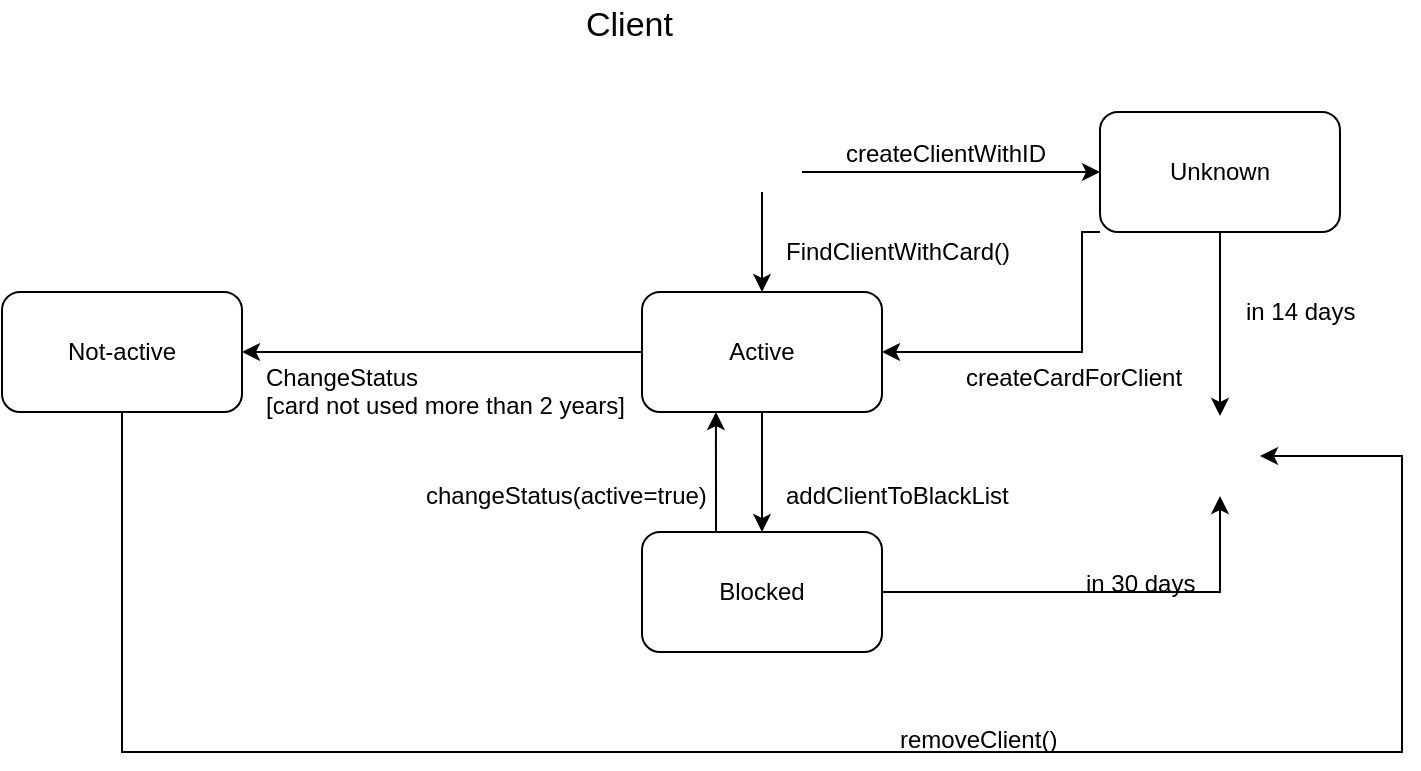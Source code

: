 <mxfile version="10.7.5" type="device"><diagram id="GgteBVI2p1bi1uFXA9_X" name="Page-1"><mxGraphModel dx="1651" dy="496" grid="1" gridSize="10" guides="1" tooltips="1" connect="1" arrows="1" fold="1" page="1" pageScale="1" pageWidth="827" pageHeight="1169" math="0" shadow="0"><root><mxCell id="0"/><mxCell id="1" parent="0"/><mxCell id="e5SxCWhS-E4h9Ea7HSxo-1" value="&lt;font style=&quot;font-size: 17px&quot;&gt;Client&lt;/font&gt;" style="text;html=1;resizable=0;points=[];autosize=1;align=left;verticalAlign=top;spacingTop=-4;" parent="1" vertex="1"><mxGeometry x="100" y="24" width="60" height="20" as="geometry"/></mxCell><mxCell id="e5SxCWhS-E4h9Ea7HSxo-4" value="" style="edgeStyle=orthogonalEdgeStyle;rounded=0;orthogonalLoop=1;jettySize=auto;html=1;" parent="1" source="e5SxCWhS-E4h9Ea7HSxo-2" target="e5SxCWhS-E4h9Ea7HSxo-3" edge="1"><mxGeometry relative="1" as="geometry"/></mxCell><mxCell id="e5SxCWhS-E4h9Ea7HSxo-20" value="" style="edgeStyle=orthogonalEdgeStyle;rounded=0;orthogonalLoop=1;jettySize=auto;html=1;entryX=0;entryY=0.5;entryDx=0;entryDy=0;exitX=1;exitY=0.75;exitDx=0;exitDy=0;" parent="1" source="e5SxCWhS-E4h9Ea7HSxo-2" target="e5SxCWhS-E4h9Ea7HSxo-18" edge="1"><mxGeometry relative="1" as="geometry"><mxPoint x="290" y="100" as="targetPoint"/></mxGeometry></mxCell><mxCell id="e5SxCWhS-E4h9Ea7HSxo-2" value="" style="shape=image;html=1;verticalAlign=top;verticalLabelPosition=bottom;labelBackgroundColor=#ffffff;imageAspect=0;aspect=fixed;image=https://cdn0.iconfinder.com/data/icons/gcons-2/9/point1-128.png" parent="1" vertex="1"><mxGeometry x="170" y="80" width="40" height="40" as="geometry"/></mxCell><mxCell id="e5SxCWhS-E4h9Ea7HSxo-6" value="" style="edgeStyle=orthogonalEdgeStyle;rounded=0;orthogonalLoop=1;jettySize=auto;html=1;" parent="1" source="e5SxCWhS-E4h9Ea7HSxo-3" target="e5SxCWhS-E4h9Ea7HSxo-5" edge="1"><mxGeometry relative="1" as="geometry"/></mxCell><mxCell id="e5SxCWhS-E4h9Ea7HSxo-23" style="edgeStyle=orthogonalEdgeStyle;rounded=0;orthogonalLoop=1;jettySize=auto;html=1;entryX=1;entryY=0.5;entryDx=0;entryDy=0;" parent="1" source="e5SxCWhS-E4h9Ea7HSxo-3" target="e5SxCWhS-E4h9Ea7HSxo-22" edge="1"><mxGeometry relative="1" as="geometry"/></mxCell><mxCell id="e5SxCWhS-E4h9Ea7HSxo-3" value="Active" style="rounded=1;whiteSpace=wrap;html=1;" parent="1" vertex="1"><mxGeometry x="130" y="170" width="120" height="60" as="geometry"/></mxCell><mxCell id="e5SxCWhS-E4h9Ea7HSxo-21" style="edgeStyle=orthogonalEdgeStyle;rounded=0;orthogonalLoop=1;jettySize=auto;html=1;entryX=0.5;entryY=1;entryDx=0;entryDy=0;" parent="1" source="e5SxCWhS-E4h9Ea7HSxo-5" target="e5SxCWhS-E4h9Ea7HSxo-13" edge="1"><mxGeometry relative="1" as="geometry"/></mxCell><mxCell id="yH3ElTMyfKSZQCOvf1Qq-1" style="edgeStyle=orthogonalEdgeStyle;rounded=0;orthogonalLoop=1;jettySize=auto;html=1;entryX=0.308;entryY=1;entryDx=0;entryDy=0;entryPerimeter=0;" edge="1" parent="1" source="e5SxCWhS-E4h9Ea7HSxo-5" target="e5SxCWhS-E4h9Ea7HSxo-3"><mxGeometry relative="1" as="geometry"><Array as="points"><mxPoint x="167" y="270"/><mxPoint x="167" y="270"/></Array></mxGeometry></mxCell><mxCell id="e5SxCWhS-E4h9Ea7HSxo-5" value="Blocked" style="rounded=1;whiteSpace=wrap;html=1;" parent="1" vertex="1"><mxGeometry x="130" y="290" width="120" height="60" as="geometry"/></mxCell><mxCell id="e5SxCWhS-E4h9Ea7HSxo-7" value="addClientToBlackList&amp;nbsp;" style="text;html=1;resizable=0;points=[];autosize=1;align=left;verticalAlign=top;spacingTop=-4;" parent="1" vertex="1"><mxGeometry x="200" y="262" width="130" height="20" as="geometry"/></mxCell><mxCell id="e5SxCWhS-E4h9Ea7HSxo-17" style="edgeStyle=orthogonalEdgeStyle;rounded=0;orthogonalLoop=1;jettySize=auto;html=1;exitX=0.5;exitY=1;exitDx=0;exitDy=0;" parent="1" source="e5SxCWhS-E4h9Ea7HSxo-18" target="e5SxCWhS-E4h9Ea7HSxo-13" edge="1"><mxGeometry relative="1" as="geometry"><mxPoint x="640" y="130.5" as="sourcePoint"/></mxGeometry></mxCell><mxCell id="e5SxCWhS-E4h9Ea7HSxo-13" value="" style="shape=image;html=1;verticalAlign=top;verticalLabelPosition=bottom;labelBackgroundColor=#ffffff;imageAspect=0;aspect=fixed;image=https://cdn4.iconfinder.com/data/icons/essential-app-2/16/botton-on-launch-point-128.png" parent="1" vertex="1"><mxGeometry x="399" y="232" width="40" height="40" as="geometry"/></mxCell><mxCell id="e5SxCWhS-E4h9Ea7HSxo-14" value="in 14 days" style="text;html=1;resizable=0;points=[];autosize=1;align=left;verticalAlign=top;spacingTop=-4;" parent="1" vertex="1"><mxGeometry x="430" y="170" width="70" height="20" as="geometry"/></mxCell><mxCell id="ftHEZC4kKhrLZCGJ4Usc-3" style="edgeStyle=orthogonalEdgeStyle;rounded=0;orthogonalLoop=1;jettySize=auto;html=1;entryX=1;entryY=0.5;entryDx=0;entryDy=0;" parent="1" source="e5SxCWhS-E4h9Ea7HSxo-18" target="e5SxCWhS-E4h9Ea7HSxo-3" edge="1"><mxGeometry relative="1" as="geometry"><Array as="points"><mxPoint x="350" y="140"/><mxPoint x="350" y="200"/></Array></mxGeometry></mxCell><mxCell id="e5SxCWhS-E4h9Ea7HSxo-18" value="Unknown" style="rounded=1;whiteSpace=wrap;html=1;" parent="1" vertex="1"><mxGeometry x="359" y="80" width="120" height="60" as="geometry"/></mxCell><mxCell id="e5SxCWhS-E4h9Ea7HSxo-25" style="edgeStyle=orthogonalEdgeStyle;rounded=0;orthogonalLoop=1;jettySize=auto;html=1;exitX=0.5;exitY=1;exitDx=0;exitDy=0;" parent="1" source="e5SxCWhS-E4h9Ea7HSxo-22" target="e5SxCWhS-E4h9Ea7HSxo-13" edge="1"><mxGeometry relative="1" as="geometry"><Array as="points"><mxPoint x="-130" y="400"/><mxPoint x="510" y="400"/><mxPoint x="510" y="252"/></Array></mxGeometry></mxCell><mxCell id="e5SxCWhS-E4h9Ea7HSxo-22" value="Not-active" style="rounded=1;whiteSpace=wrap;html=1;" parent="1" vertex="1"><mxGeometry x="-190" y="170" width="120" height="60" as="geometry"/></mxCell><mxCell id="e5SxCWhS-E4h9Ea7HSxo-24" value="ChangeStatus&lt;br&gt;[card not used more than 2 years]" style="text;html=1;resizable=0;points=[];autosize=1;align=left;verticalAlign=top;spacingTop=-4;" parent="1" vertex="1"><mxGeometry x="-60" y="203" width="190" height="30" as="geometry"/></mxCell><mxCell id="ftHEZC4kKhrLZCGJ4Usc-1" value="createClientWithID" style="text;html=1;resizable=0;points=[];autosize=1;align=left;verticalAlign=top;spacingTop=-4;" parent="1" vertex="1"><mxGeometry x="230" y="91" width="120" height="20" as="geometry"/></mxCell><mxCell id="ftHEZC4kKhrLZCGJ4Usc-2" value="FindClientWithCard()" style="text;html=1;resizable=0;points=[];autosize=1;align=left;verticalAlign=top;spacingTop=-4;" parent="1" vertex="1"><mxGeometry x="200" y="140" width="130" height="20" as="geometry"/></mxCell><mxCell id="ftHEZC4kKhrLZCGJ4Usc-4" value="createCardForClient" style="text;html=1;resizable=0;points=[];autosize=1;align=left;verticalAlign=top;spacingTop=-4;" parent="1" vertex="1"><mxGeometry x="290" y="203" width="120" height="20" as="geometry"/></mxCell><mxCell id="ftHEZC4kKhrLZCGJ4Usc-7" value="removeClient()" style="text;html=1;resizable=0;points=[];autosize=1;align=left;verticalAlign=top;spacingTop=-4;" parent="1" vertex="1"><mxGeometry x="257" y="384" width="90" height="20" as="geometry"/></mxCell><mxCell id="yH3ElTMyfKSZQCOvf1Qq-2" value="changeStatus(active=true)" style="text;html=1;resizable=0;points=[];autosize=1;align=left;verticalAlign=top;spacingTop=-4;" vertex="1" parent="1"><mxGeometry x="20" y="262" width="160" height="20" as="geometry"/></mxCell><mxCell id="yH3ElTMyfKSZQCOvf1Qq-3" value="in 30 days" style="text;html=1;resizable=0;points=[];autosize=1;align=left;verticalAlign=top;spacingTop=-4;" vertex="1" parent="1"><mxGeometry x="350" y="306" width="70" height="20" as="geometry"/></mxCell></root></mxGraphModel></diagram></mxfile>